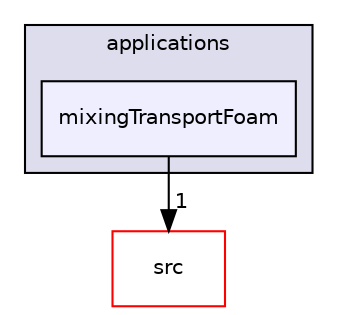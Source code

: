 digraph "mixingTransportFoam" {
  bgcolor=transparent;
  compound=true
  node [ fontsize="10", fontname="Helvetica"];
  edge [ labelfontsize="10", labelfontname="Helvetica"];
  subgraph clusterdir_a6e4fee11f07c3b70486e88fe92cbbdc {
    graph [ bgcolor="#ddddee", pencolor="black", label="applications" fontname="Helvetica", fontsize="10", URL="dir_a6e4fee11f07c3b70486e88fe92cbbdc.html"]
  dir_3c83e603c8504607b4a744f056045e48 [shape=box, label="mixingTransportFoam", style="filled", fillcolor="#eeeeff", pencolor="black", URL="dir_3c83e603c8504607b4a744f056045e48.html"];
  }
  dir_68267d1309a1af8e8297ef4c3efbcdba [shape=box label="src" color="red" URL="dir_68267d1309a1af8e8297ef4c3efbcdba.html"];
  dir_3c83e603c8504607b4a744f056045e48->dir_68267d1309a1af8e8297ef4c3efbcdba [headlabel="1", labeldistance=1.5 headhref="dir_000024_000000.html"];
}
